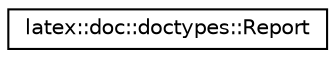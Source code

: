 digraph G
{
  edge [fontname="Helvetica",fontsize="10",labelfontname="Helvetica",labelfontsize="10"];
  node [fontname="Helvetica",fontsize="10",shape=record];
  rankdir="LR";
  Node1 [label="latex::doc::doctypes::Report",height=0.2,width=0.4,color="black", fillcolor="white", style="filled",URL="$classlatex_1_1doc_1_1doctypes_1_1Report.html"];
}
